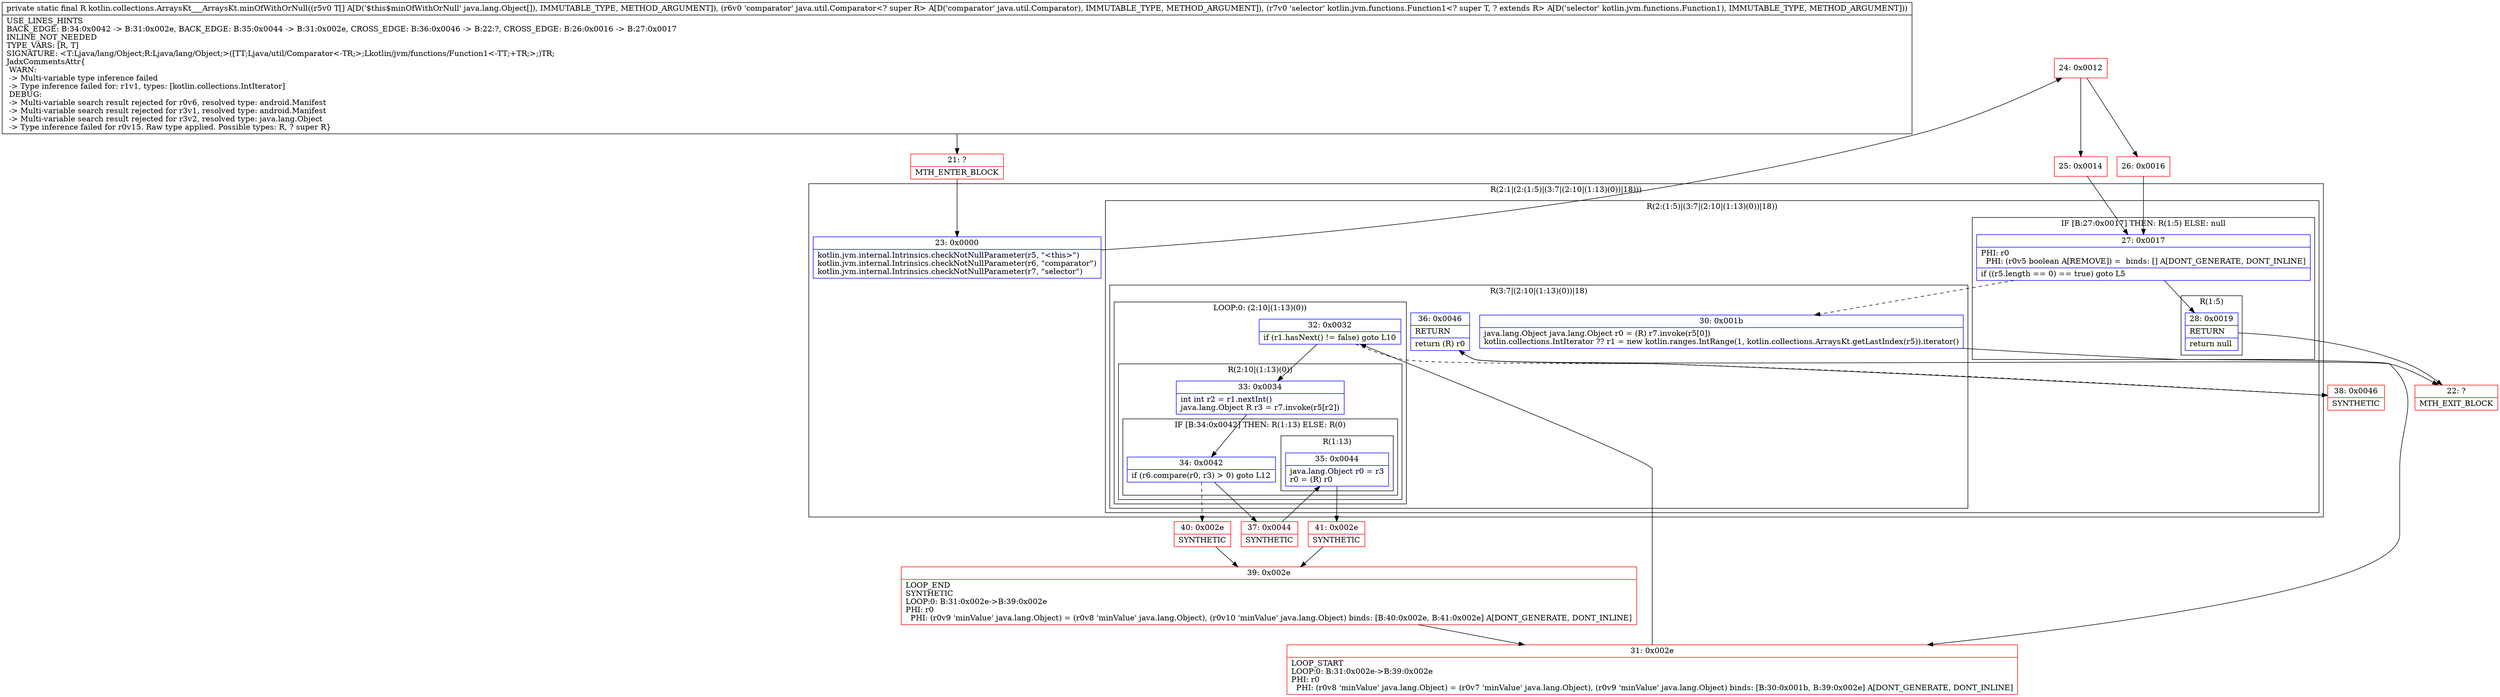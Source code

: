 digraph "CFG forkotlin.collections.ArraysKt___ArraysKt.minOfWithOrNull([Ljava\/lang\/Object;Ljava\/util\/Comparator;Lkotlin\/jvm\/functions\/Function1;)Ljava\/lang\/Object;" {
subgraph cluster_Region_1492192167 {
label = "R(2:1|(2:(1:5)|(3:7|(2:10|(1:13)(0))|18)))";
node [shape=record,color=blue];
Node_23 [shape=record,label="{23\:\ 0x0000|kotlin.jvm.internal.Intrinsics.checkNotNullParameter(r5, \"\<this\>\")\lkotlin.jvm.internal.Intrinsics.checkNotNullParameter(r6, \"comparator\")\lkotlin.jvm.internal.Intrinsics.checkNotNullParameter(r7, \"selector\")\l}"];
subgraph cluster_Region_1146950247 {
label = "R(2:(1:5)|(3:7|(2:10|(1:13)(0))|18))";
node [shape=record,color=blue];
subgraph cluster_IfRegion_526804191 {
label = "IF [B:27:0x0017] THEN: R(1:5) ELSE: null";
node [shape=record,color=blue];
Node_27 [shape=record,label="{27\:\ 0x0017|PHI: r0 \l  PHI: (r0v5 boolean A[REMOVE]) =  binds: [] A[DONT_GENERATE, DONT_INLINE]\l|if ((r5.length == 0) == true) goto L5\l}"];
subgraph cluster_Region_1322439242 {
label = "R(1:5)";
node [shape=record,color=blue];
Node_28 [shape=record,label="{28\:\ 0x0019|RETURN\l|return null\l}"];
}
}
subgraph cluster_Region_191622020 {
label = "R(3:7|(2:10|(1:13)(0))|18)";
node [shape=record,color=blue];
Node_30 [shape=record,label="{30\:\ 0x001b|java.lang.Object java.lang.Object r0 = (R) r7.invoke(r5[0])\lkotlin.collections.IntIterator ?? r1 = new kotlin.ranges.IntRange(1, kotlin.collections.ArraysKt.getLastIndex(r5)).iterator()\l}"];
subgraph cluster_LoopRegion_1572616743 {
label = "LOOP:0: (2:10|(1:13)(0))";
node [shape=record,color=blue];
Node_32 [shape=record,label="{32\:\ 0x0032|if (r1.hasNext() != false) goto L10\l}"];
subgraph cluster_Region_157273567 {
label = "R(2:10|(1:13)(0))";
node [shape=record,color=blue];
Node_33 [shape=record,label="{33\:\ 0x0034|int int r2 = r1.nextInt()\ljava.lang.Object R r3 = r7.invoke(r5[r2])\l}"];
subgraph cluster_IfRegion_1402744551 {
label = "IF [B:34:0x0042] THEN: R(1:13) ELSE: R(0)";
node [shape=record,color=blue];
Node_34 [shape=record,label="{34\:\ 0x0042|if (r6.compare(r0, r3) \> 0) goto L12\l}"];
subgraph cluster_Region_569507539 {
label = "R(1:13)";
node [shape=record,color=blue];
Node_35 [shape=record,label="{35\:\ 0x0044|java.lang.Object r0 = r3\lr0 = (R) r0\l}"];
}
subgraph cluster_Region_506352644 {
label = "R(0)";
node [shape=record,color=blue];
}
}
}
}
Node_36 [shape=record,label="{36\:\ 0x0046|RETURN\l|return (R) r0\l}"];
}
}
}
Node_21 [shape=record,color=red,label="{21\:\ ?|MTH_ENTER_BLOCK\l}"];
Node_24 [shape=record,color=red,label="{24\:\ 0x0012}"];
Node_25 [shape=record,color=red,label="{25\:\ 0x0014}"];
Node_22 [shape=record,color=red,label="{22\:\ ?|MTH_EXIT_BLOCK\l}"];
Node_31 [shape=record,color=red,label="{31\:\ 0x002e|LOOP_START\lLOOP:0: B:31:0x002e\-\>B:39:0x002e\lPHI: r0 \l  PHI: (r0v8 'minValue' java.lang.Object) = (r0v7 'minValue' java.lang.Object), (r0v9 'minValue' java.lang.Object) binds: [B:30:0x001b, B:39:0x002e] A[DONT_GENERATE, DONT_INLINE]\l}"];
Node_37 [shape=record,color=red,label="{37\:\ 0x0044|SYNTHETIC\l}"];
Node_41 [shape=record,color=red,label="{41\:\ 0x002e|SYNTHETIC\l}"];
Node_39 [shape=record,color=red,label="{39\:\ 0x002e|LOOP_END\lSYNTHETIC\lLOOP:0: B:31:0x002e\-\>B:39:0x002e\lPHI: r0 \l  PHI: (r0v9 'minValue' java.lang.Object) = (r0v8 'minValue' java.lang.Object), (r0v10 'minValue' java.lang.Object) binds: [B:40:0x002e, B:41:0x002e] A[DONT_GENERATE, DONT_INLINE]\l}"];
Node_40 [shape=record,color=red,label="{40\:\ 0x002e|SYNTHETIC\l}"];
Node_38 [shape=record,color=red,label="{38\:\ 0x0046|SYNTHETIC\l}"];
Node_26 [shape=record,color=red,label="{26\:\ 0x0016}"];
MethodNode[shape=record,label="{private static final R kotlin.collections.ArraysKt___ArraysKt.minOfWithOrNull((r5v0 T[] A[D('$this$minOfWithOrNull' java.lang.Object[]), IMMUTABLE_TYPE, METHOD_ARGUMENT]), (r6v0 'comparator' java.util.Comparator\<? super R\> A[D('comparator' java.util.Comparator), IMMUTABLE_TYPE, METHOD_ARGUMENT]), (r7v0 'selector' kotlin.jvm.functions.Function1\<? super T, ? extends R\> A[D('selector' kotlin.jvm.functions.Function1), IMMUTABLE_TYPE, METHOD_ARGUMENT]))  | USE_LINES_HINTS\lBACK_EDGE: B:34:0x0042 \-\> B:31:0x002e, BACK_EDGE: B:35:0x0044 \-\> B:31:0x002e, CROSS_EDGE: B:36:0x0046 \-\> B:22:?, CROSS_EDGE: B:26:0x0016 \-\> B:27:0x0017\lINLINE_NOT_NEEDED\lTYPE_VARS: [R, T]\lSIGNATURE: \<T:Ljava\/lang\/Object;R:Ljava\/lang\/Object;\>([TT;Ljava\/util\/Comparator\<\-TR;\>;Lkotlin\/jvm\/functions\/Function1\<\-TT;+TR;\>;)TR;\lJadxCommentsAttr\{\l WARN: \l \-\> Multi\-variable type inference failed\l \-\> Type inference failed for: r1v1, types: [kotlin.collections.IntIterator]\l DEBUG: \l \-\> Multi\-variable search result rejected for r0v6, resolved type: android.Manifest\l \-\> Multi\-variable search result rejected for r3v1, resolved type: android.Manifest\l \-\> Multi\-variable search result rejected for r3v2, resolved type: java.lang.Object\l \-\> Type inference failed for r0v15. Raw type applied. Possible types: R, ? super R\}\l}"];
MethodNode -> Node_21;Node_23 -> Node_24;
Node_27 -> Node_28;
Node_27 -> Node_30[style=dashed];
Node_28 -> Node_22;
Node_30 -> Node_31;
Node_32 -> Node_33;
Node_32 -> Node_38[style=dashed];
Node_33 -> Node_34;
Node_34 -> Node_37;
Node_34 -> Node_40[style=dashed];
Node_35 -> Node_41;
Node_36 -> Node_22;
Node_21 -> Node_23;
Node_24 -> Node_25;
Node_24 -> Node_26;
Node_25 -> Node_27;
Node_31 -> Node_32;
Node_37 -> Node_35;
Node_41 -> Node_39;
Node_39 -> Node_31;
Node_40 -> Node_39;
Node_38 -> Node_36;
Node_26 -> Node_27;
}

